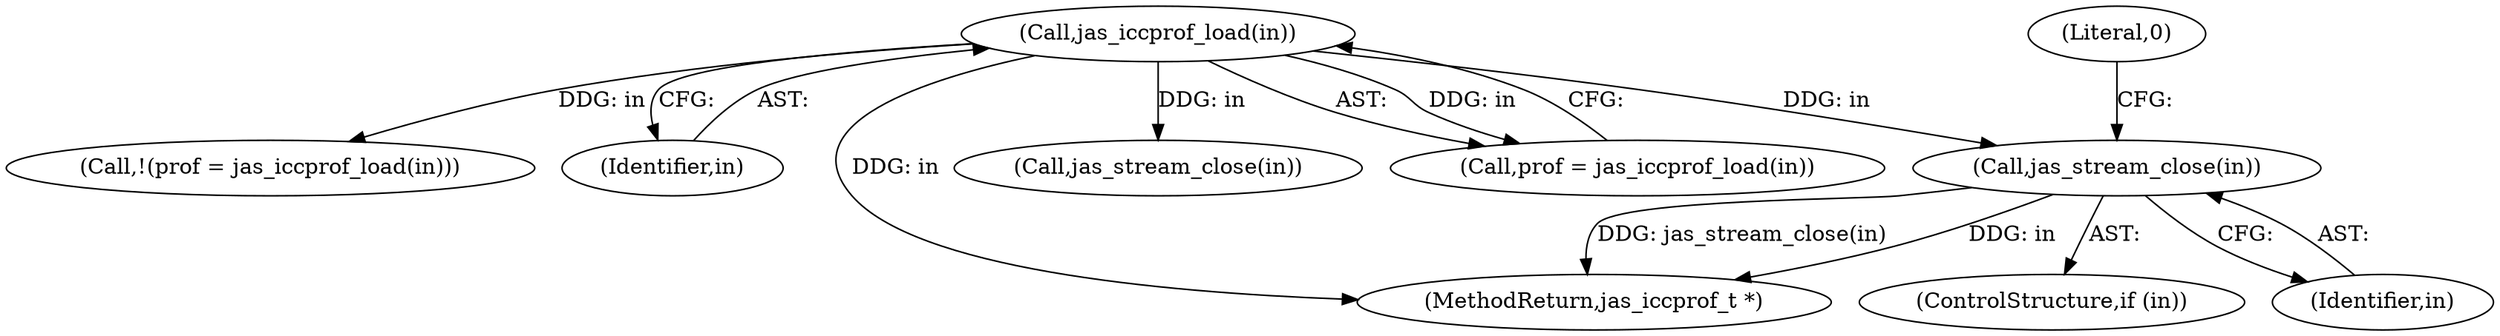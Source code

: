 digraph "0_jasper_d42b2388f7f8e0332c846675133acea151fc557a_6@API" {
"1000121" [label="(Call,jas_stream_close(in))"];
"1000111" [label="(Call,jas_iccprof_load(in))"];
"1000108" [label="(Call,!(prof = jas_iccprof_load(in)))"];
"1000124" [label="(Literal,0)"];
"1000121" [label="(Call,jas_stream_close(in))"];
"1000111" [label="(Call,jas_iccprof_load(in))"];
"1000112" [label="(Identifier,in)"];
"1000125" [label="(MethodReturn,jas_iccprof_t *)"];
"1000114" [label="(Call,jas_stream_close(in))"];
"1000119" [label="(ControlStructure,if (in))"];
"1000109" [label="(Call,prof = jas_iccprof_load(in))"];
"1000122" [label="(Identifier,in)"];
"1000121" -> "1000119"  [label="AST: "];
"1000121" -> "1000122"  [label="CFG: "];
"1000122" -> "1000121"  [label="AST: "];
"1000124" -> "1000121"  [label="CFG: "];
"1000121" -> "1000125"  [label="DDG: in"];
"1000121" -> "1000125"  [label="DDG: jas_stream_close(in)"];
"1000111" -> "1000121"  [label="DDG: in"];
"1000111" -> "1000109"  [label="AST: "];
"1000111" -> "1000112"  [label="CFG: "];
"1000112" -> "1000111"  [label="AST: "];
"1000109" -> "1000111"  [label="CFG: "];
"1000111" -> "1000125"  [label="DDG: in"];
"1000111" -> "1000108"  [label="DDG: in"];
"1000111" -> "1000109"  [label="DDG: in"];
"1000111" -> "1000114"  [label="DDG: in"];
}
